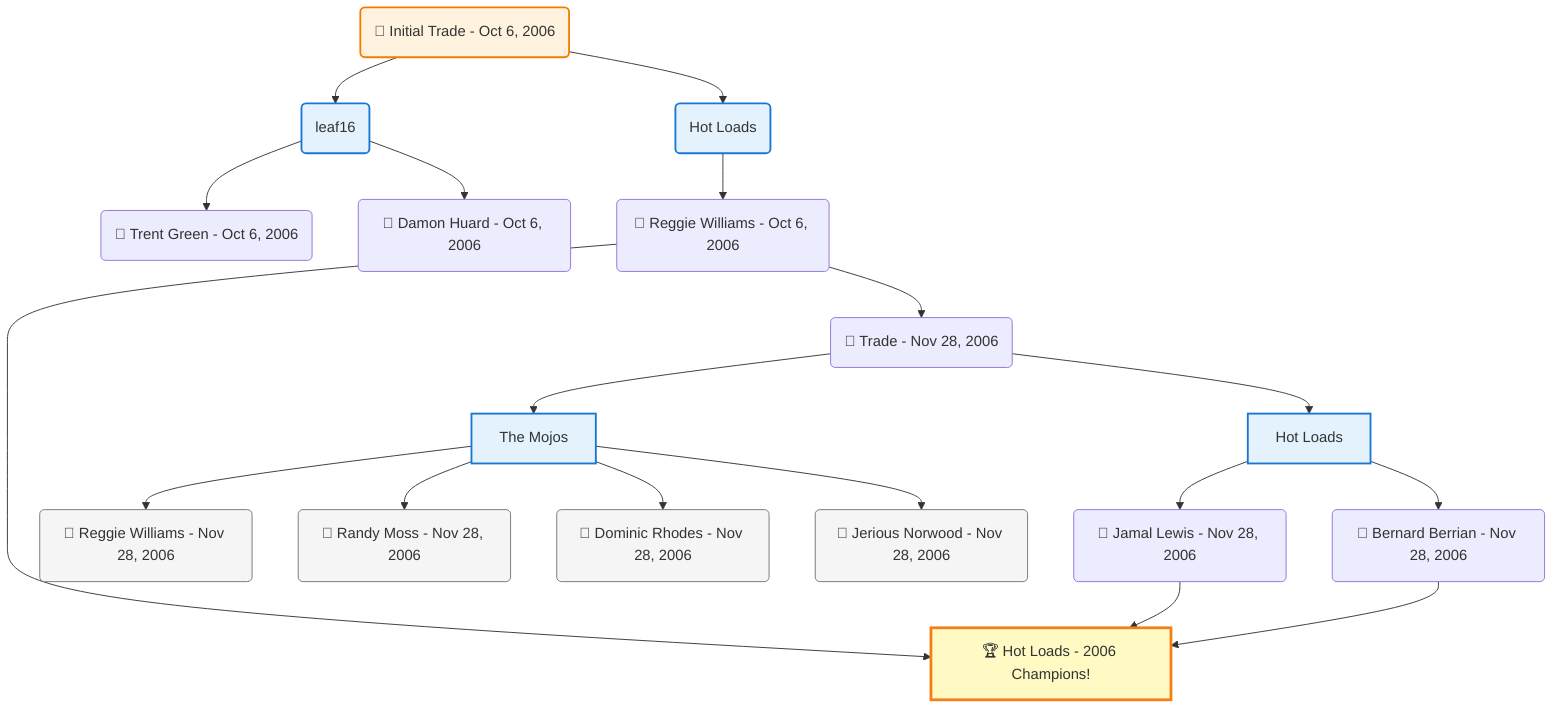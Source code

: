 flowchart TD

    TRADE_MAIN("🔄 Initial Trade - Oct 6, 2006")
    TEAM_1("leaf16")
    TEAM_2("Hot Loads")
    NODE_2bb00979-86c0-41ab-9488-9c32f33fa058("🔄 Trent Green - Oct 6, 2006")
    NODE_43774997-531f-4263-b52f-ce409f957cac("🔄 Damon Huard - Oct 6, 2006")
    NODE_a19114ad-6c52-4128-b194-f3a4117e89fa("🔄 Reggie Williams - Oct 6, 2006")
    CHAMP_8e9f18ff-62c3-40e8-bb10-32f74cf4ee33_2006["🏆 Hot Loads - 2006 Champions!"]
    TRADE_94128dc1-5690-4ecb-9e57-2fcda0f4436f_3("🔄 Trade - Nov 28, 2006")
    TEAM_bbe2d0ad-54cf-4c22-be82-b2a5f262a157_4["The Mojos"]
    NODE_4a66e6f4-6850-46cb-ae70-91890578144f("🔄 Reggie Williams - Nov 28, 2006")
    NODE_ea837e1f-1038-4fb7-b95d-79f8daf5279e("🔄 Randy Moss - Nov 28, 2006")
    NODE_1695e839-8cd2-4d8b-ad6e-df55e29c78d9("🔄 Dominic Rhodes - Nov 28, 2006")
    NODE_cdf5dcda-2005-467e-afdb-f4c01462b89a("🔄 Jerious Norwood - Nov 28, 2006")
    TEAM_8e9f18ff-62c3-40e8-bb10-32f74cf4ee33_5["Hot Loads"]
    NODE_0f1d9e0e-cd1c-4a60-b92e-202e6d935f55("🔄 Jamal Lewis - Nov 28, 2006")
    NODE_7aed24a6-71ce-4ad3-8218-d5b6b4b8e796("🔄 Bernard Berrian - Nov 28, 2006")

    TRADE_MAIN --> TEAM_1
    TRADE_MAIN --> TEAM_2
    TEAM_1 --> NODE_2bb00979-86c0-41ab-9488-9c32f33fa058
    TEAM_1 --> NODE_43774997-531f-4263-b52f-ce409f957cac
    TEAM_2 --> NODE_a19114ad-6c52-4128-b194-f3a4117e89fa
    NODE_a19114ad-6c52-4128-b194-f3a4117e89fa --> CHAMP_8e9f18ff-62c3-40e8-bb10-32f74cf4ee33_2006
    NODE_a19114ad-6c52-4128-b194-f3a4117e89fa --> TRADE_94128dc1-5690-4ecb-9e57-2fcda0f4436f_3
    TRADE_94128dc1-5690-4ecb-9e57-2fcda0f4436f_3 --> TEAM_bbe2d0ad-54cf-4c22-be82-b2a5f262a157_4
    TEAM_bbe2d0ad-54cf-4c22-be82-b2a5f262a157_4 --> NODE_4a66e6f4-6850-46cb-ae70-91890578144f
    TEAM_bbe2d0ad-54cf-4c22-be82-b2a5f262a157_4 --> NODE_ea837e1f-1038-4fb7-b95d-79f8daf5279e
    TEAM_bbe2d0ad-54cf-4c22-be82-b2a5f262a157_4 --> NODE_1695e839-8cd2-4d8b-ad6e-df55e29c78d9
    TEAM_bbe2d0ad-54cf-4c22-be82-b2a5f262a157_4 --> NODE_cdf5dcda-2005-467e-afdb-f4c01462b89a
    TRADE_94128dc1-5690-4ecb-9e57-2fcda0f4436f_3 --> TEAM_8e9f18ff-62c3-40e8-bb10-32f74cf4ee33_5
    TEAM_8e9f18ff-62c3-40e8-bb10-32f74cf4ee33_5 --> NODE_0f1d9e0e-cd1c-4a60-b92e-202e6d935f55
    NODE_0f1d9e0e-cd1c-4a60-b92e-202e6d935f55 --> CHAMP_8e9f18ff-62c3-40e8-bb10-32f74cf4ee33_2006
    TEAM_8e9f18ff-62c3-40e8-bb10-32f74cf4ee33_5 --> NODE_7aed24a6-71ce-4ad3-8218-d5b6b4b8e796
    NODE_7aed24a6-71ce-4ad3-8218-d5b6b4b8e796 --> CHAMP_8e9f18ff-62c3-40e8-bb10-32f74cf4ee33_2006

    %% Node styling
    classDef teamNode fill:#e3f2fd,stroke:#1976d2,stroke-width:2px
    classDef tradeNode fill:#fff3e0,stroke:#f57c00,stroke-width:2px
    classDef playerNode fill:#f3e5f5,stroke:#7b1fa2,stroke-width:1px
    classDef nonRootPlayerNode fill:#f5f5f5,stroke:#757575,stroke-width:1px
    classDef endNode fill:#ffebee,stroke:#c62828,stroke-width:2px
    classDef waiverNode fill:#e8f5e8,stroke:#388e3c,stroke-width:2px
    classDef championshipNode fill:#fff9c4,stroke:#f57f17,stroke-width:3px

    class TEAM_1,TEAM_2,TEAM_bbe2d0ad-54cf-4c22-be82-b2a5f262a157_4,TEAM_8e9f18ff-62c3-40e8-bb10-32f74cf4ee33_5 teamNode
    class CHAMP_8e9f18ff-62c3-40e8-bb10-32f74cf4ee33_2006 championshipNode
    class NODE_4a66e6f4-6850-46cb-ae70-91890578144f,NODE_ea837e1f-1038-4fb7-b95d-79f8daf5279e,NODE_1695e839-8cd2-4d8b-ad6e-df55e29c78d9,NODE_cdf5dcda-2005-467e-afdb-f4c01462b89a nonRootPlayerNode
    class TRADE_MAIN tradeNode